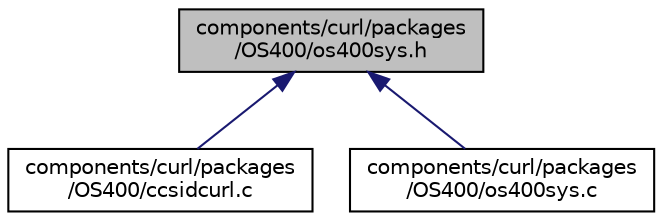 digraph "components/curl/packages/OS400/os400sys.h"
{
  edge [fontname="Helvetica",fontsize="10",labelfontname="Helvetica",labelfontsize="10"];
  node [fontname="Helvetica",fontsize="10",shape=record];
  Node1 [label="components/curl/packages\l/OS400/os400sys.h",height=0.2,width=0.4,color="black", fillcolor="grey75", style="filled", fontcolor="black"];
  Node1 -> Node2 [dir="back",color="midnightblue",fontsize="10",style="solid",fontname="Helvetica"];
  Node2 [label="components/curl/packages\l/OS400/ccsidcurl.c",height=0.2,width=0.4,color="black", fillcolor="white", style="filled",URL="$ccsidcurl_8c.html"];
  Node1 -> Node3 [dir="back",color="midnightblue",fontsize="10",style="solid",fontname="Helvetica"];
  Node3 [label="components/curl/packages\l/OS400/os400sys.c",height=0.2,width=0.4,color="black", fillcolor="white", style="filled",URL="$os400sys_8c.html"];
}

